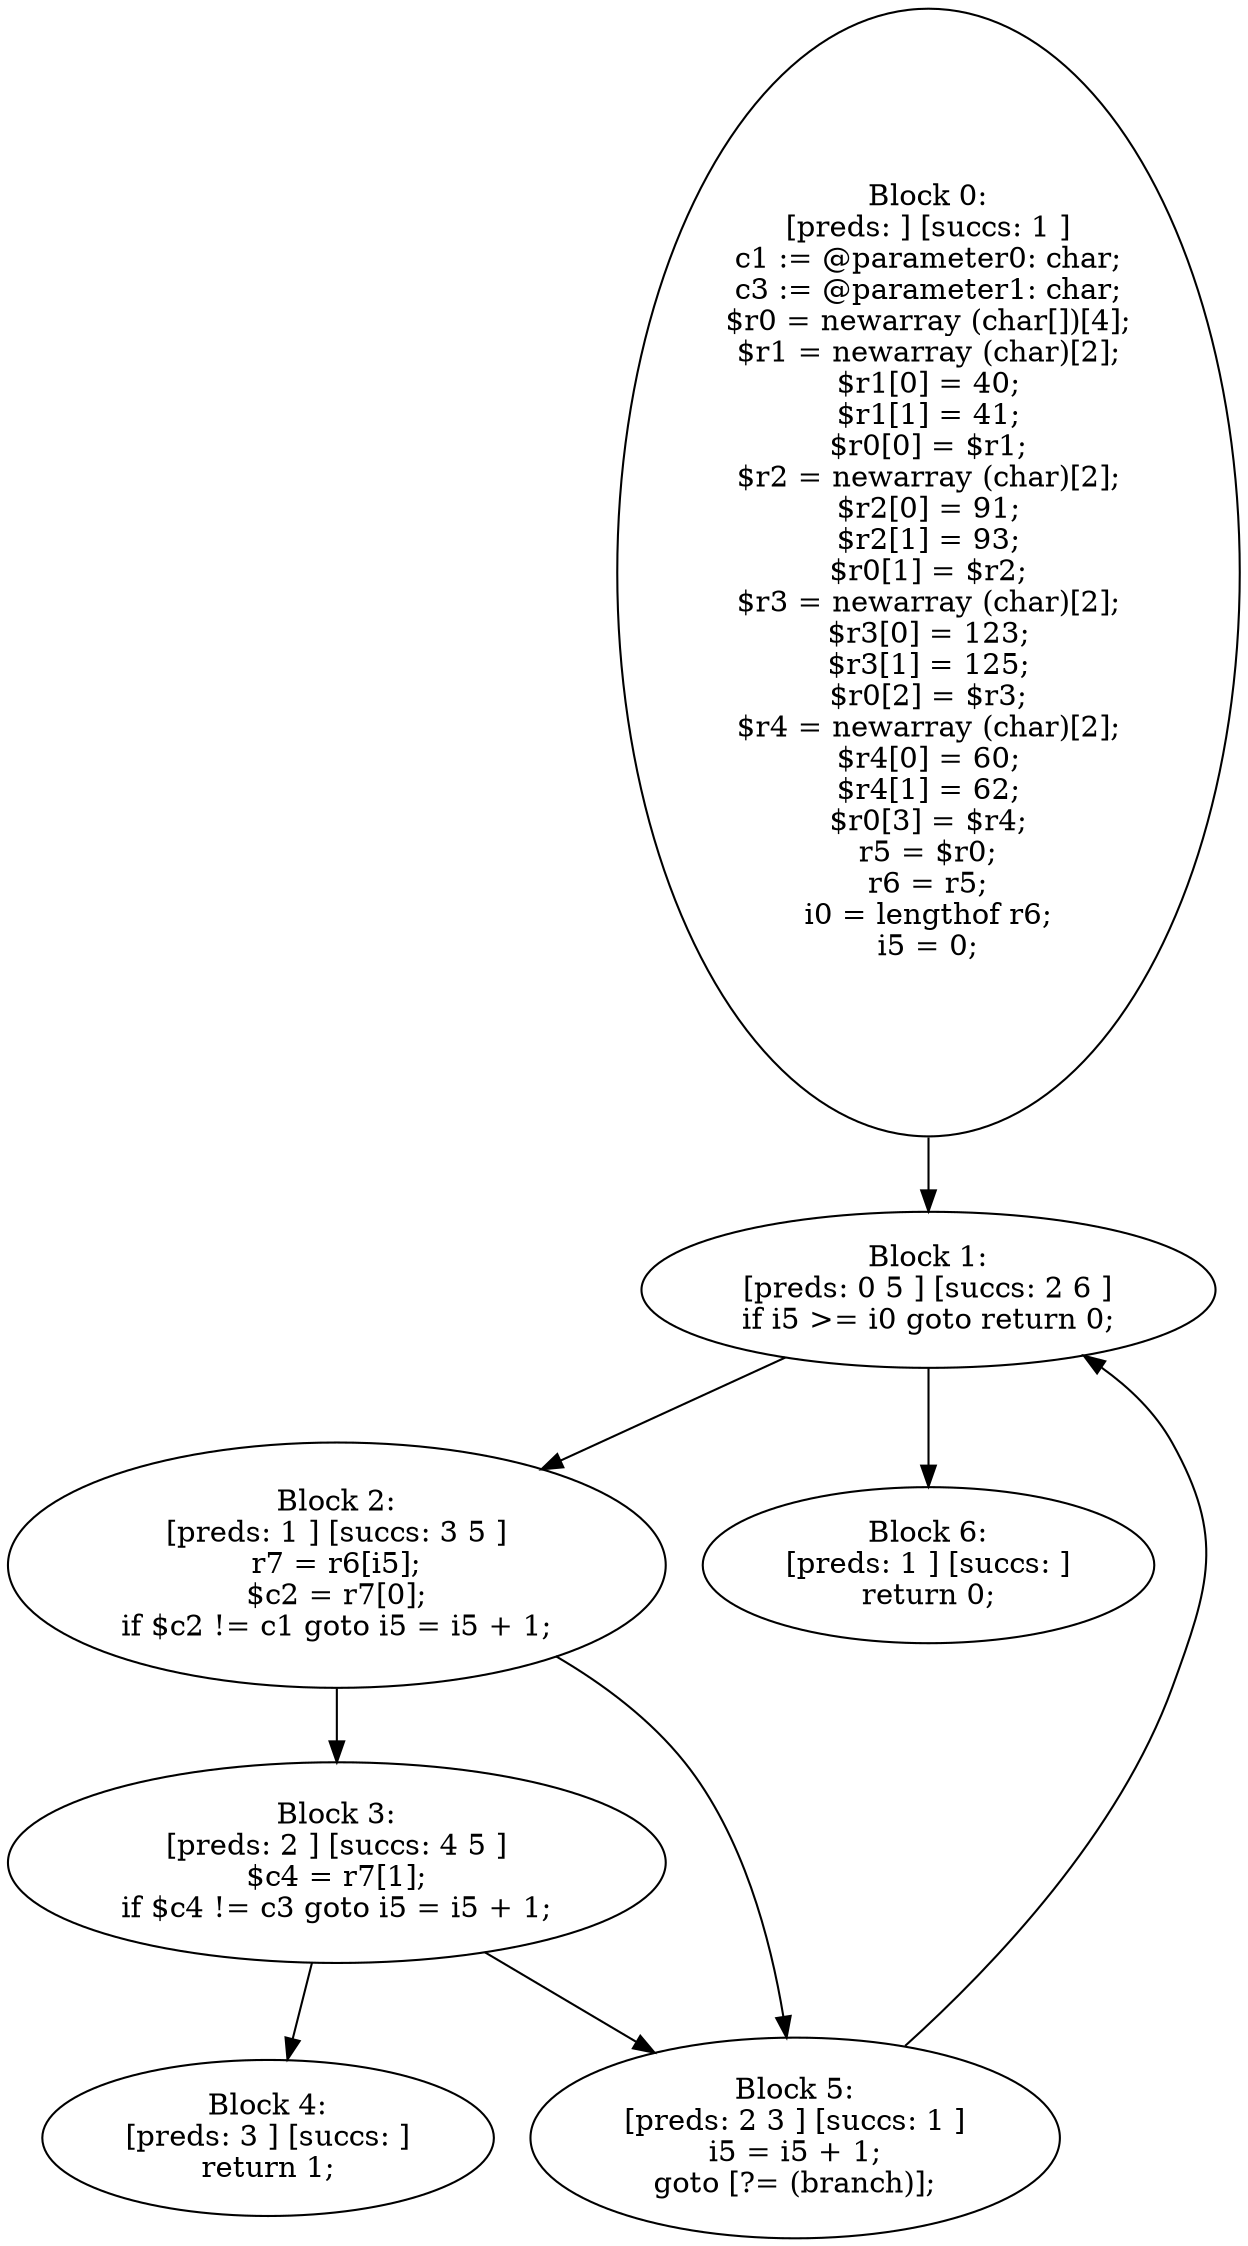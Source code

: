 digraph "unitGraph" {
    "Block 0:
[preds: ] [succs: 1 ]
c1 := @parameter0: char;
c3 := @parameter1: char;
$r0 = newarray (char[])[4];
$r1 = newarray (char)[2];
$r1[0] = 40;
$r1[1] = 41;
$r0[0] = $r1;
$r2 = newarray (char)[2];
$r2[0] = 91;
$r2[1] = 93;
$r0[1] = $r2;
$r3 = newarray (char)[2];
$r3[0] = 123;
$r3[1] = 125;
$r0[2] = $r3;
$r4 = newarray (char)[2];
$r4[0] = 60;
$r4[1] = 62;
$r0[3] = $r4;
r5 = $r0;
r6 = r5;
i0 = lengthof r6;
i5 = 0;
"
    "Block 1:
[preds: 0 5 ] [succs: 2 6 ]
if i5 >= i0 goto return 0;
"
    "Block 2:
[preds: 1 ] [succs: 3 5 ]
r7 = r6[i5];
$c2 = r7[0];
if $c2 != c1 goto i5 = i5 + 1;
"
    "Block 3:
[preds: 2 ] [succs: 4 5 ]
$c4 = r7[1];
if $c4 != c3 goto i5 = i5 + 1;
"
    "Block 4:
[preds: 3 ] [succs: ]
return 1;
"
    "Block 5:
[preds: 2 3 ] [succs: 1 ]
i5 = i5 + 1;
goto [?= (branch)];
"
    "Block 6:
[preds: 1 ] [succs: ]
return 0;
"
    "Block 0:
[preds: ] [succs: 1 ]
c1 := @parameter0: char;
c3 := @parameter1: char;
$r0 = newarray (char[])[4];
$r1 = newarray (char)[2];
$r1[0] = 40;
$r1[1] = 41;
$r0[0] = $r1;
$r2 = newarray (char)[2];
$r2[0] = 91;
$r2[1] = 93;
$r0[1] = $r2;
$r3 = newarray (char)[2];
$r3[0] = 123;
$r3[1] = 125;
$r0[2] = $r3;
$r4 = newarray (char)[2];
$r4[0] = 60;
$r4[1] = 62;
$r0[3] = $r4;
r5 = $r0;
r6 = r5;
i0 = lengthof r6;
i5 = 0;
"->"Block 1:
[preds: 0 5 ] [succs: 2 6 ]
if i5 >= i0 goto return 0;
";
    "Block 1:
[preds: 0 5 ] [succs: 2 6 ]
if i5 >= i0 goto return 0;
"->"Block 2:
[preds: 1 ] [succs: 3 5 ]
r7 = r6[i5];
$c2 = r7[0];
if $c2 != c1 goto i5 = i5 + 1;
";
    "Block 1:
[preds: 0 5 ] [succs: 2 6 ]
if i5 >= i0 goto return 0;
"->"Block 6:
[preds: 1 ] [succs: ]
return 0;
";
    "Block 2:
[preds: 1 ] [succs: 3 5 ]
r7 = r6[i5];
$c2 = r7[0];
if $c2 != c1 goto i5 = i5 + 1;
"->"Block 3:
[preds: 2 ] [succs: 4 5 ]
$c4 = r7[1];
if $c4 != c3 goto i5 = i5 + 1;
";
    "Block 2:
[preds: 1 ] [succs: 3 5 ]
r7 = r6[i5];
$c2 = r7[0];
if $c2 != c1 goto i5 = i5 + 1;
"->"Block 5:
[preds: 2 3 ] [succs: 1 ]
i5 = i5 + 1;
goto [?= (branch)];
";
    "Block 3:
[preds: 2 ] [succs: 4 5 ]
$c4 = r7[1];
if $c4 != c3 goto i5 = i5 + 1;
"->"Block 4:
[preds: 3 ] [succs: ]
return 1;
";
    "Block 3:
[preds: 2 ] [succs: 4 5 ]
$c4 = r7[1];
if $c4 != c3 goto i5 = i5 + 1;
"->"Block 5:
[preds: 2 3 ] [succs: 1 ]
i5 = i5 + 1;
goto [?= (branch)];
";
    "Block 5:
[preds: 2 3 ] [succs: 1 ]
i5 = i5 + 1;
goto [?= (branch)];
"->"Block 1:
[preds: 0 5 ] [succs: 2 6 ]
if i5 >= i0 goto return 0;
";
}

